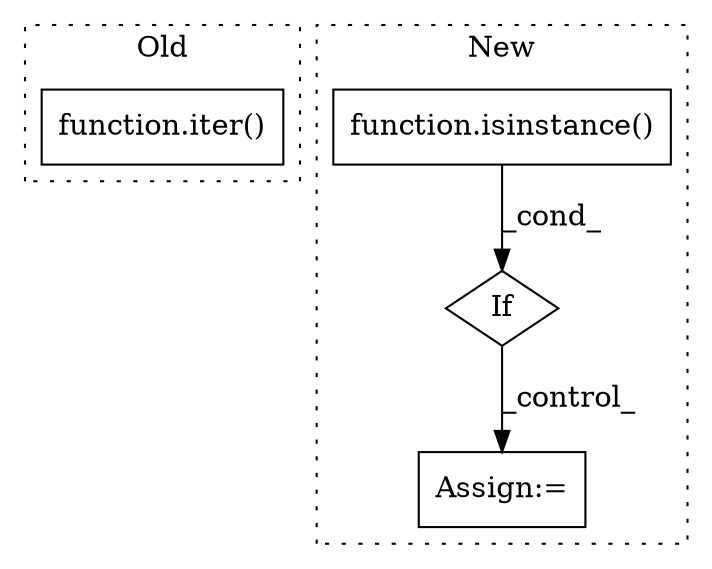 digraph G {
subgraph cluster0 {
1 [label="function.iter()" a="75" s="7761,7769" l="5,1" shape="box"];
label = "Old";
style="dotted";
}
subgraph cluster1 {
2 [label="function.isinstance()" a="75" s="8152,8181" l="11,1" shape="box"];
3 [label="If" a="96" s="8152" l="0" shape="diamond"];
4 [label="Assign:=" a="68" s="8260" l="3" shape="box"];
label = "New";
style="dotted";
}
2 -> 3 [label="_cond_"];
3 -> 4 [label="_control_"];
}